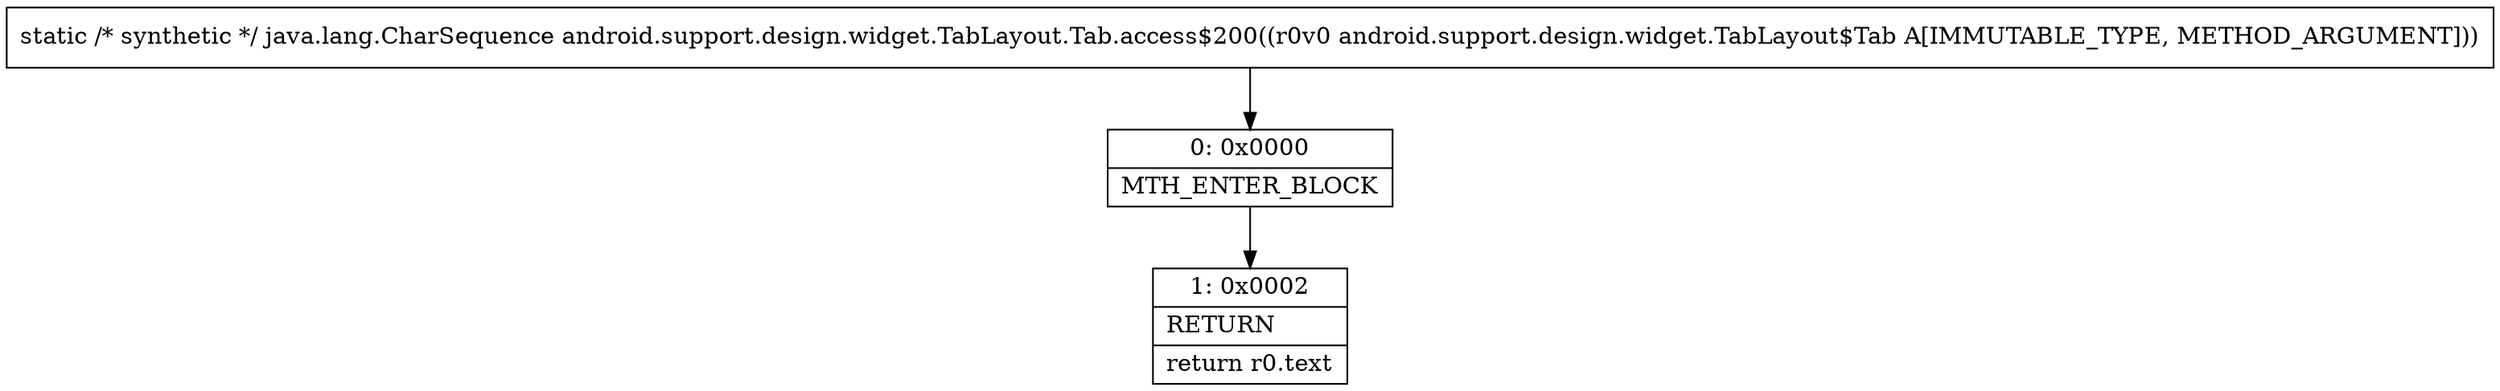 digraph "CFG forandroid.support.design.widget.TabLayout.Tab.access$200(Landroid\/support\/design\/widget\/TabLayout$Tab;)Ljava\/lang\/CharSequence;" {
Node_0 [shape=record,label="{0\:\ 0x0000|MTH_ENTER_BLOCK\l}"];
Node_1 [shape=record,label="{1\:\ 0x0002|RETURN\l|return r0.text\l}"];
MethodNode[shape=record,label="{static \/* synthetic *\/ java.lang.CharSequence android.support.design.widget.TabLayout.Tab.access$200((r0v0 android.support.design.widget.TabLayout$Tab A[IMMUTABLE_TYPE, METHOD_ARGUMENT])) }"];
MethodNode -> Node_0;
Node_0 -> Node_1;
}

